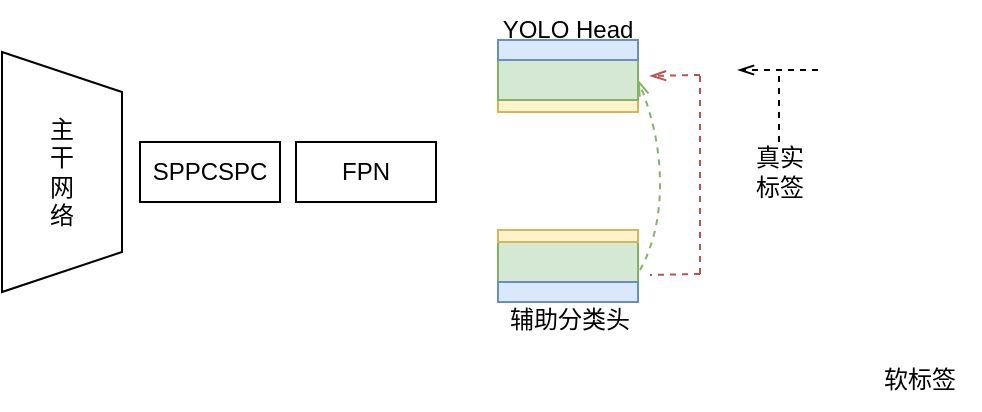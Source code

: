 <mxfile version="26.0.11">
  <diagram name="第 1 页" id="b9ZT2e3_jvhwiEapbSA2">
    <mxGraphModel dx="794" dy="464" grid="1" gridSize="10" guides="1" tooltips="1" connect="1" arrows="1" fold="1" page="1" pageScale="1" pageWidth="827" pageHeight="1169" math="0" shadow="0">
      <root>
        <mxCell id="0" />
        <mxCell id="1" parent="0" />
        <mxCell id="SPHZ7kfBaaqXpsiM6iBj-1" value="" style="shape=trapezoid;perimeter=trapezoidPerimeter;whiteSpace=wrap;html=1;fixedSize=1;rotation=90;" vertex="1" parent="1">
          <mxGeometry x="171" y="129" width="120" height="60" as="geometry" />
        </mxCell>
        <mxCell id="SPHZ7kfBaaqXpsiM6iBj-2" value="主&lt;div&gt;干&lt;/div&gt;&lt;div&gt;网&lt;/div&gt;&lt;div&gt;络&lt;/div&gt;" style="text;strokeColor=none;align=center;fillColor=none;html=1;verticalAlign=middle;whiteSpace=wrap;rounded=0;" vertex="1" parent="1">
          <mxGeometry x="201" y="144" width="60" height="30" as="geometry" />
        </mxCell>
        <mxCell id="SPHZ7kfBaaqXpsiM6iBj-3" value="SPPCSPC" style="rounded=0;whiteSpace=wrap;html=1;" vertex="1" parent="1">
          <mxGeometry x="270" y="144" width="70" height="30" as="geometry" />
        </mxCell>
        <mxCell id="SPHZ7kfBaaqXpsiM6iBj-4" value="FPN" style="rounded=0;whiteSpace=wrap;html=1;" vertex="1" parent="1">
          <mxGeometry x="348" y="144" width="70" height="30" as="geometry" />
        </mxCell>
        <mxCell id="SPHZ7kfBaaqXpsiM6iBj-6" value="" style="rounded=0;whiteSpace=wrap;html=1;fillColor=#d5e8d4;strokeColor=#82b366;" vertex="1" parent="1">
          <mxGeometry x="449" y="194" width="70" height="20" as="geometry" />
        </mxCell>
        <mxCell id="SPHZ7kfBaaqXpsiM6iBj-7" value="辅助分类头" style="text;strokeColor=none;align=center;fillColor=none;html=1;verticalAlign=middle;whiteSpace=wrap;rounded=0;" vertex="1" parent="1">
          <mxGeometry x="450" y="218" width="70" height="30" as="geometry" />
        </mxCell>
        <mxCell id="SPHZ7kfBaaqXpsiM6iBj-10" value="" style="rounded=0;whiteSpace=wrap;html=1;fillColor=#dae8fc;strokeColor=#6c8ebf;" vertex="1" parent="1">
          <mxGeometry x="449" y="214" width="70" height="10" as="geometry" />
        </mxCell>
        <mxCell id="SPHZ7kfBaaqXpsiM6iBj-13" value="" style="rounded=0;whiteSpace=wrap;html=1;fillColor=#fff2cc;strokeColor=#d6b656;" vertex="1" parent="1">
          <mxGeometry x="449" y="123" width="70" height="6" as="geometry" />
        </mxCell>
        <mxCell id="SPHZ7kfBaaqXpsiM6iBj-14" value="" style="rounded=0;whiteSpace=wrap;html=1;fillColor=#d5e8d4;strokeColor=#82b366;" vertex="1" parent="1">
          <mxGeometry x="449" y="103" width="70" height="20" as="geometry" />
        </mxCell>
        <mxCell id="SPHZ7kfBaaqXpsiM6iBj-15" value="" style="rounded=0;whiteSpace=wrap;html=1;fillColor=#dae8fc;strokeColor=#6c8ebf;" vertex="1" parent="1">
          <mxGeometry x="449" y="93" width="70" height="10" as="geometry" />
        </mxCell>
        <mxCell id="SPHZ7kfBaaqXpsiM6iBj-16" value="" style="curved=1;endArrow=openThin;html=1;rounded=0;entryX=1;entryY=0.5;entryDx=0;entryDy=0;fillColor=#d5e8d4;strokeColor=#82b366;dashed=1;endFill=0;" edge="1" parent="1" target="SPHZ7kfBaaqXpsiM6iBj-14">
          <mxGeometry width="50" height="50" relative="1" as="geometry">
            <mxPoint x="520" y="208" as="sourcePoint" />
            <mxPoint x="570" y="158" as="targetPoint" />
            <Array as="points">
              <mxPoint x="530" y="190" />
              <mxPoint x="530" y="140" />
            </Array>
          </mxGeometry>
        </mxCell>
        <mxCell id="SPHZ7kfBaaqXpsiM6iBj-17" value="" style="rounded=0;whiteSpace=wrap;html=1;fillColor=#fff2cc;strokeColor=#d6b656;" vertex="1" parent="1">
          <mxGeometry x="449" y="188" width="70" height="6" as="geometry" />
        </mxCell>
        <mxCell id="SPHZ7kfBaaqXpsiM6iBj-20" value="YOLO&amp;nbsp;Head" style="text;strokeColor=none;align=center;fillColor=none;html=1;verticalAlign=middle;whiteSpace=wrap;rounded=0;" vertex="1" parent="1">
          <mxGeometry x="454" y="73" width="60" height="30" as="geometry" />
        </mxCell>
        <mxCell id="SPHZ7kfBaaqXpsiM6iBj-21" value="真实&lt;div&gt;标签&lt;/div&gt;" style="text;strokeColor=none;align=center;fillColor=none;html=1;verticalAlign=middle;whiteSpace=wrap;rounded=0;" vertex="1" parent="1">
          <mxGeometry x="560" y="144" width="60" height="30" as="geometry" />
        </mxCell>
        <mxCell id="SPHZ7kfBaaqXpsiM6iBj-23" value="" style="endArrow=none;html=1;rounded=0;dashed=1;" edge="1" parent="1">
          <mxGeometry width="50" height="50" relative="1" as="geometry">
            <mxPoint x="589.5" y="144" as="sourcePoint" />
            <mxPoint x="589.5" y="108" as="targetPoint" />
          </mxGeometry>
        </mxCell>
        <mxCell id="SPHZ7kfBaaqXpsiM6iBj-24" value="" style="endArrow=openThin;html=1;rounded=0;dashed=1;endFill=0;" edge="1" parent="1">
          <mxGeometry width="50" height="50" relative="1" as="geometry">
            <mxPoint x="609" y="108" as="sourcePoint" />
            <mxPoint x="569" y="108" as="targetPoint" />
          </mxGeometry>
        </mxCell>
        <mxCell id="SPHZ7kfBaaqXpsiM6iBj-26" value="软标签" style="text;strokeColor=none;align=center;fillColor=none;html=1;verticalAlign=middle;whiteSpace=wrap;rounded=0;" vertex="1" parent="1">
          <mxGeometry x="630" y="248" width="60" height="30" as="geometry" />
        </mxCell>
        <mxCell id="SPHZ7kfBaaqXpsiM6iBj-28" value="" style="endArrow=none;html=1;rounded=0;dashed=1;fillColor=#f8cecc;strokeColor=#b85450;" edge="1" parent="1">
          <mxGeometry width="50" height="50" relative="1" as="geometry">
            <mxPoint x="550" y="210" as="sourcePoint" />
            <mxPoint x="550" y="110" as="targetPoint" />
          </mxGeometry>
        </mxCell>
        <mxCell id="SPHZ7kfBaaqXpsiM6iBj-29" value="" style="endArrow=none;html=1;rounded=0;dashed=1;endFill=0;fillColor=#f8cecc;strokeColor=#b85450;startFill=0;" edge="1" parent="1">
          <mxGeometry width="50" height="50" relative="1" as="geometry">
            <mxPoint x="550" y="210" as="sourcePoint" />
            <mxPoint x="525" y="210.5" as="targetPoint" />
          </mxGeometry>
        </mxCell>
        <mxCell id="SPHZ7kfBaaqXpsiM6iBj-30" value="" style="endArrow=openThin;html=1;rounded=0;dashed=1;endFill=0;fillColor=#f8cecc;strokeColor=#b85450;" edge="1" parent="1">
          <mxGeometry width="50" height="50" relative="1" as="geometry">
            <mxPoint x="550" y="110.5" as="sourcePoint" />
            <mxPoint x="525" y="111" as="targetPoint" />
          </mxGeometry>
        </mxCell>
      </root>
    </mxGraphModel>
  </diagram>
</mxfile>
